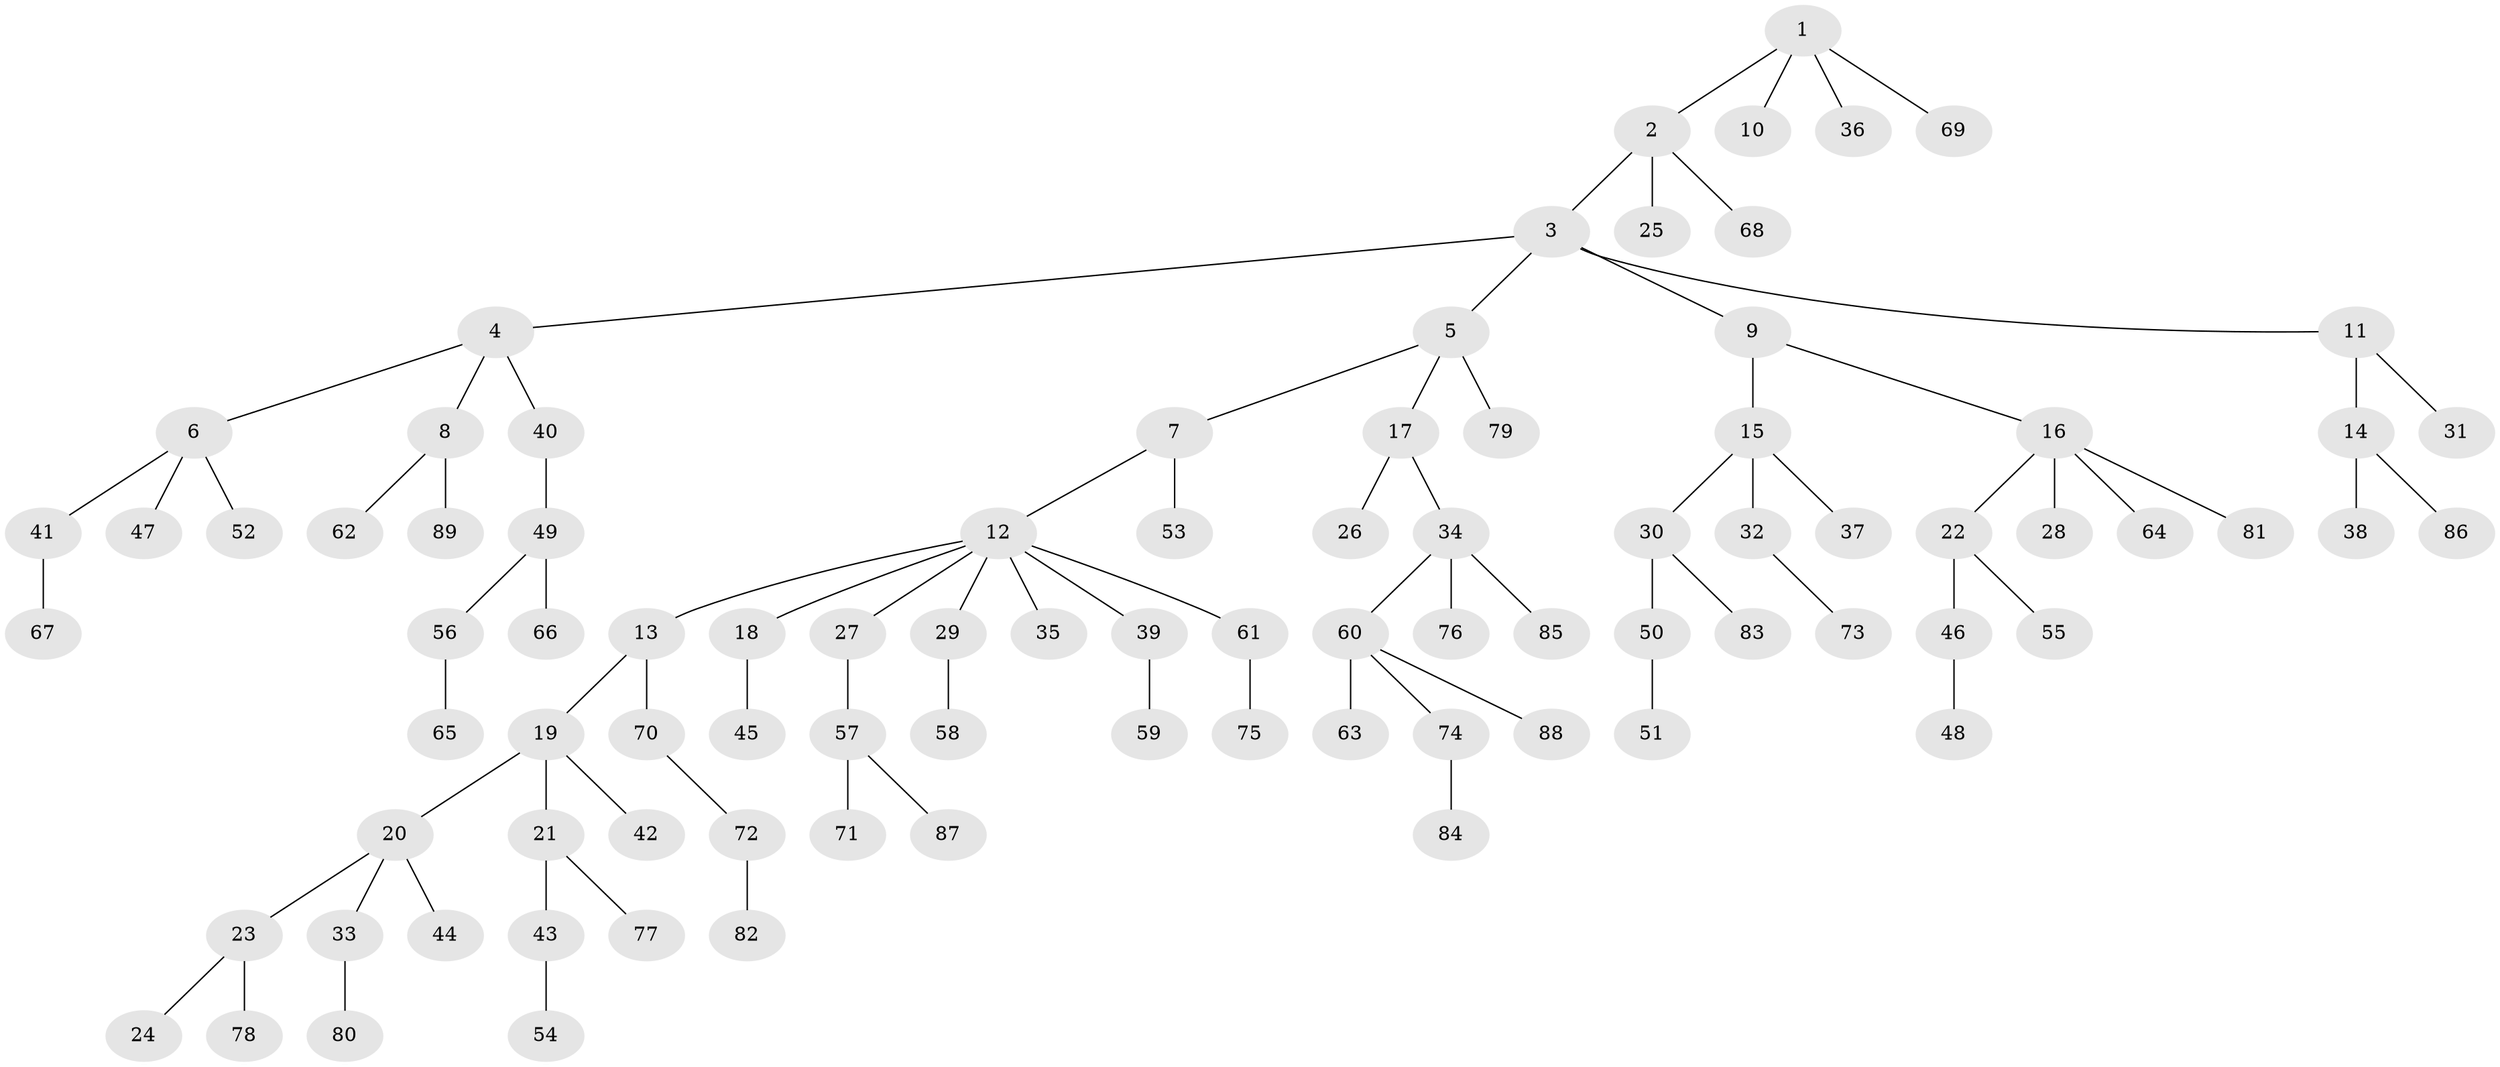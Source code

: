 // Generated by graph-tools (version 1.1) at 2025/53/03/09/25 04:53:15]
// undirected, 89 vertices, 88 edges
graph export_dot {
graph [start="1"]
  node [color=gray90,style=filled];
  1;
  2;
  3;
  4;
  5;
  6;
  7;
  8;
  9;
  10;
  11;
  12;
  13;
  14;
  15;
  16;
  17;
  18;
  19;
  20;
  21;
  22;
  23;
  24;
  25;
  26;
  27;
  28;
  29;
  30;
  31;
  32;
  33;
  34;
  35;
  36;
  37;
  38;
  39;
  40;
  41;
  42;
  43;
  44;
  45;
  46;
  47;
  48;
  49;
  50;
  51;
  52;
  53;
  54;
  55;
  56;
  57;
  58;
  59;
  60;
  61;
  62;
  63;
  64;
  65;
  66;
  67;
  68;
  69;
  70;
  71;
  72;
  73;
  74;
  75;
  76;
  77;
  78;
  79;
  80;
  81;
  82;
  83;
  84;
  85;
  86;
  87;
  88;
  89;
  1 -- 2;
  1 -- 10;
  1 -- 36;
  1 -- 69;
  2 -- 3;
  2 -- 25;
  2 -- 68;
  3 -- 4;
  3 -- 5;
  3 -- 9;
  3 -- 11;
  4 -- 6;
  4 -- 8;
  4 -- 40;
  5 -- 7;
  5 -- 17;
  5 -- 79;
  6 -- 41;
  6 -- 47;
  6 -- 52;
  7 -- 12;
  7 -- 53;
  8 -- 62;
  8 -- 89;
  9 -- 15;
  9 -- 16;
  11 -- 14;
  11 -- 31;
  12 -- 13;
  12 -- 18;
  12 -- 27;
  12 -- 29;
  12 -- 35;
  12 -- 39;
  12 -- 61;
  13 -- 19;
  13 -- 70;
  14 -- 38;
  14 -- 86;
  15 -- 30;
  15 -- 32;
  15 -- 37;
  16 -- 22;
  16 -- 28;
  16 -- 64;
  16 -- 81;
  17 -- 26;
  17 -- 34;
  18 -- 45;
  19 -- 20;
  19 -- 21;
  19 -- 42;
  20 -- 23;
  20 -- 33;
  20 -- 44;
  21 -- 43;
  21 -- 77;
  22 -- 46;
  22 -- 55;
  23 -- 24;
  23 -- 78;
  27 -- 57;
  29 -- 58;
  30 -- 50;
  30 -- 83;
  32 -- 73;
  33 -- 80;
  34 -- 60;
  34 -- 76;
  34 -- 85;
  39 -- 59;
  40 -- 49;
  41 -- 67;
  43 -- 54;
  46 -- 48;
  49 -- 56;
  49 -- 66;
  50 -- 51;
  56 -- 65;
  57 -- 71;
  57 -- 87;
  60 -- 63;
  60 -- 74;
  60 -- 88;
  61 -- 75;
  70 -- 72;
  72 -- 82;
  74 -- 84;
}
